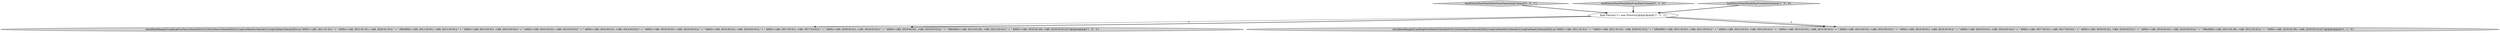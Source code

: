 digraph {
5 [style = filled, label = "testExtractYearMonthDayFromTimestampColumn['0', '0', '1']", fillcolor = lightgray, shape = diamond image = "AAA0AAABBB3BBB"];
3 [style = filled, label = "testExtractYearMonthDayFromDateColumn['0', '1', '0']", fillcolor = lightgray, shape = diamond image = "AAA0AAABBB2BBB"];
0 [style = filled, label = "checkDateRange(f,f.and(f.gt(f.exYear,f.literal(2010)),f.lt(f.exYear,f.literal(2020)),f.eq(f.exMonth,f.literal(2)),f.eq(f.exDay,f.literal(29))),is(\"AND(>=($9, 2011-01-01),\" + \" AND(>=($9, 2011-01-01), <($9, 2020-01-01)),\" + \" OR(AND(>=($9, 2011-02-01), <($9, 2011-03-01)),\" + \" AND(>=($9, 2012-02-01), <($9, 2012-03-01)),\" + \" AND(>=($9, 2013-02-01), <($9, 2013-03-01)),\" + \" AND(>=($9, 2014-02-01), <($9, 2014-03-01)),\" + \" AND(>=($9, 2015-02-01), <($9, 2015-03-01)),\" + \" AND(>=($9, 2016-02-01), <($9, 2016-03-01)),\" + \" AND(>=($9, 2017-02-01), <($9, 2017-03-01)),\" + \" AND(>=($9, 2018-02-01), <($9, 2018-03-01)),\" + \" AND(>=($9, 2019-02-01), <($9, 2019-03-01))),\" + \" OR(AND(>=($9, 2012-02-29), <($9, 2012-03-01)),\" + \" AND(>=($9, 2016-02-29), <($9, 2016-03-01))))\"))@@@4@@@['1', '0', '1']", fillcolor = lightgray, shape = ellipse image = "AAA0AAABBB1BBB"];
2 [style = filled, label = "testExtractYearMonthDayFromDateColumn['1', '0', '0']", fillcolor = lightgray, shape = diamond image = "AAA0AAABBB1BBB"];
4 [style = filled, label = "checkDateRange(f,f.and(f.gt(f.exYearD,f.literal(2010)),f.lt(f.exYearD,f.literal(2020)),f.eq(f.exMonthD,f.literal(2)),f.eq(f.exDayD,f.literal(29))),is(\"AND(>=($8, 2011-01-01),\" + \" AND(>=($8, 2011-01-01), <($8, 2020-01-01)),\" + \" OR(AND(>=($8, 2011-02-01), <($8, 2011-03-01)),\" + \" AND(>=($8, 2012-02-01), <($8, 2012-03-01)),\" + \" AND(>=($8, 2013-02-01), <($8, 2013-03-01)),\" + \" AND(>=($8, 2014-02-01), <($8, 2014-03-01)),\" + \" AND(>=($8, 2015-02-01), <($8, 2015-03-01)),\" + \" AND(>=($8, 2016-02-01), <($8, 2016-03-01)),\" + \" AND(>=($8, 2017-02-01), <($8, 2017-03-01)),\" + \" AND(>=($8, 2018-02-01), <($8, 2018-03-01)),\" + \" AND(>=($8, 2019-02-01), <($8, 2019-03-01))),\" + \" OR(AND(>=($8, 2012-02-29), <($8, 2012-03-01)),\" + \" AND(>=($8, 2016-02-29), <($8, 2016-03-01))))\"))@@@4@@@['0', '1', '0']", fillcolor = lightgray, shape = ellipse image = "AAA0AAABBB2BBB"];
1 [style = filled, label = "final Fixture2 f = new Fixture2()@@@3@@@['1', '1', '1']", fillcolor = white, shape = ellipse image = "AAA0AAABBB1BBB"];
5->1 [style = bold, label=""];
1->4 [style = bold, label=""];
1->0 [style = solid, label="f"];
1->0 [style = bold, label=""];
3->1 [style = bold, label=""];
1->4 [style = solid, label="f"];
2->1 [style = bold, label=""];
}
